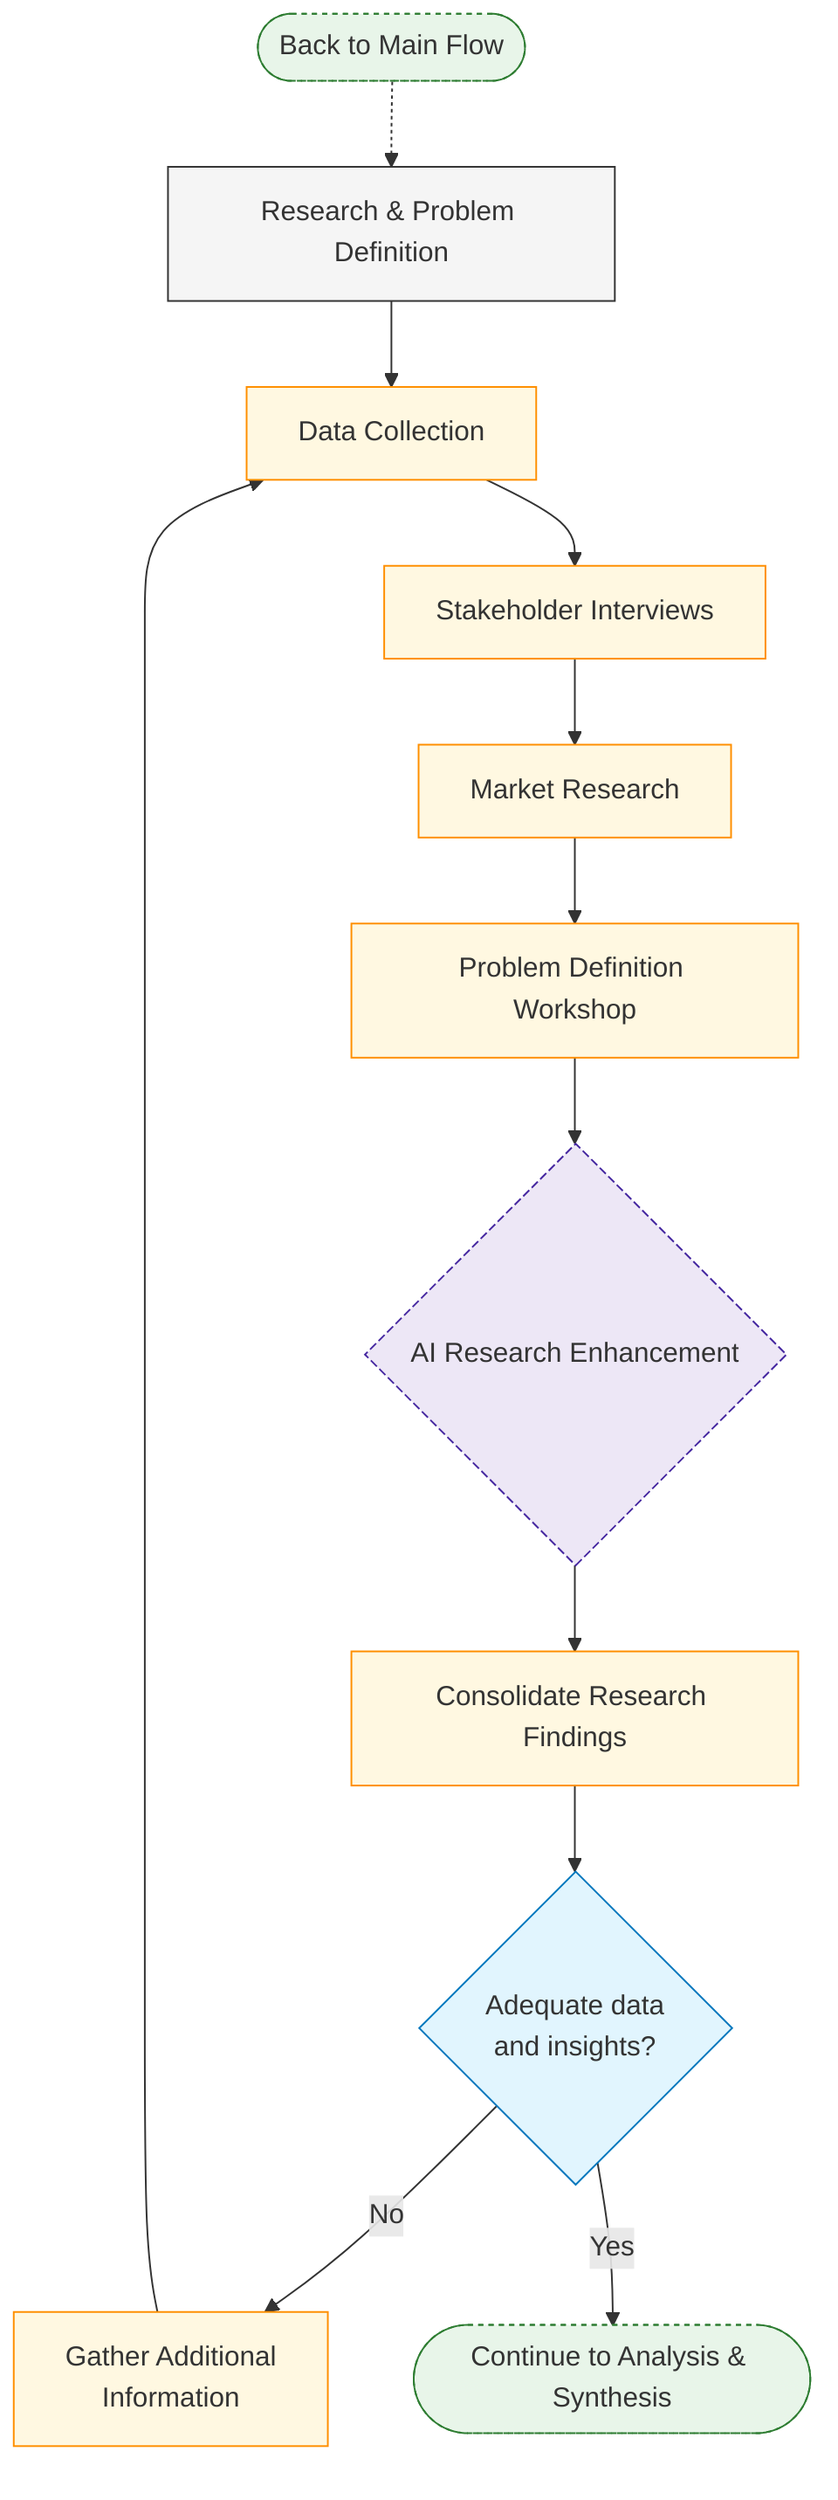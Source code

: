 flowchart TD
    %% Research & Problem Definition Subtree
    
    %% Main node connecting back to main diagram
    mainFlow(["Back to Main Flow"]) -.-> research[Research & Problem Definition]
    
    %% Detailed steps within Research phase (limited to ~5 nodes)
    research --> dataCollection[Data Collection]
    dataCollection --> stakeholderInterviews[Stakeholder Interviews]
    stakeholderInterviews --> marketResearch[Market Research]
    marketResearch --> problemDefinition[Problem Definition Workshop]
    
    %% AI Integration - Research Enhancement
    problemDefinition --> aiResearchEnhancement{AI Research Enhancement}
    aiResearchEnhancement --> researchFindings[Consolidate Research Findings]
    
    %% Data Adequacy Check
    researchFindings --> dataCheck{Adequate data\nand insights?}
    dataCheck -->|No| moreResearch[Gather Additional\nInformation]
    moreResearch --> dataCollection
    
    %% Return to main flow
    dataCheck -->|Yes| nextPhase(["Continue to Analysis & Synthesis"])
    
    %% Click interactions
    click mainFlow "../index.html" "Return to main workflow"
    click nextPhase "subtrees/analysis_subtree.html" "Continue to next phase"
    click aiResearchEnhancement "#" "AI Research Enhancement

Purpose: Identify gaps in collected data and synthesize initial findings

Prompt example: 'Review these stakeholder interviews and identify: 1) consistent themes, 2) potential contradictions, 3) topics mentioned by only one stakeholder, and 4) important questions that remain unanswered.'

Click for more details"
    
    %% Detailed Styling and Classifications
    classDef phase fill:#f5f5f5,stroke:#333,stroke-width:1px;
    classDef subProcess fill:#fff8e1,stroke:#ff8f00,stroke-width:1px;
    classDef decision fill:#e1f5fe,stroke:#0277bd,stroke-width:1px;
    classDef aiDecision fill:#ede7f6,stroke:#4527a0,stroke-width:1px,stroke-dasharray: 5 2;
    classDef navigation fill:#e8f5e9,stroke:#2e7d32,stroke-width:1px,stroke-dasharray: 3 3;
    
    %% Apply styles to nodes
    class research phase;
    class dataCollection,stakeholderInterviews,marketResearch,problemDefinition,researchFindings,moreResearch subProcess;
    class dataCheck decision;
    class aiResearchEnhancement aiDecision;
    class mainFlow,nextPhase navigation;